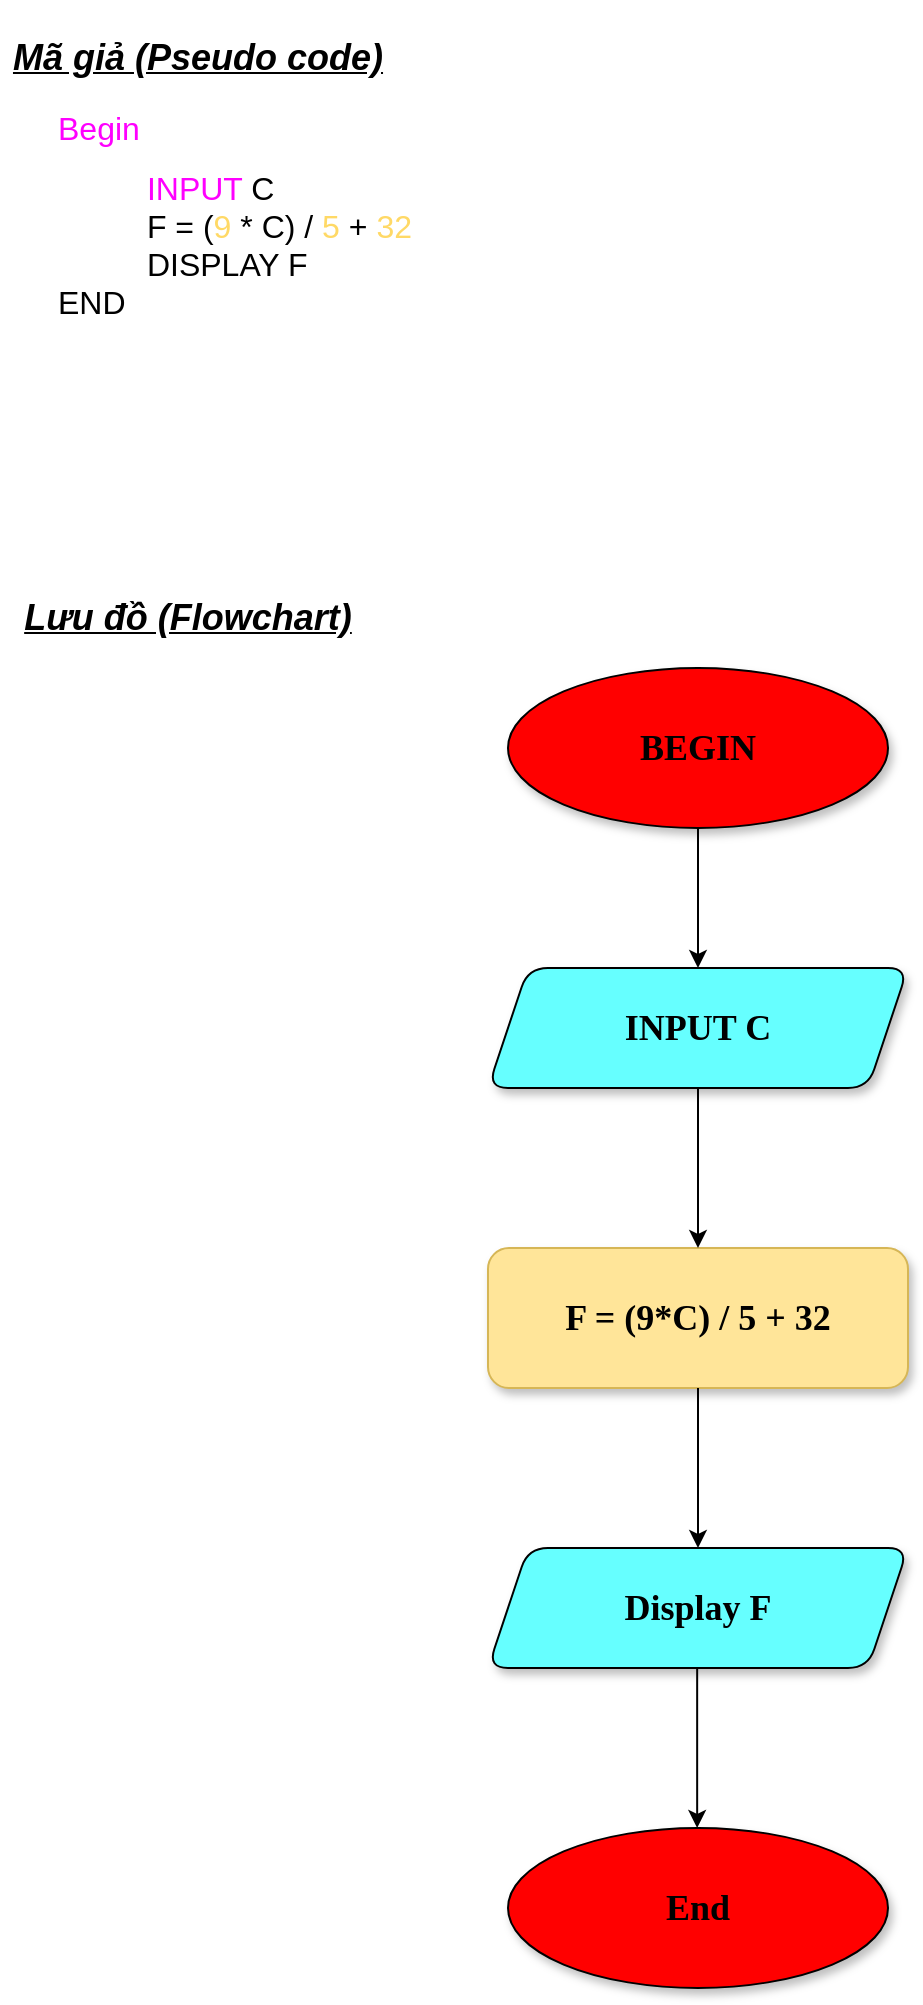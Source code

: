 <mxfile version="14.2.7" type="google"><diagram id="C5RBs43oDa-KdzZeNtuy" name="Page-1"><mxGraphModel dx="1296" dy="685" grid="1" gridSize="10" guides="1" tooltips="1" connect="1" arrows="1" fold="1" page="1" pageScale="1" pageWidth="827" pageHeight="1169" background="#FFFFFF" math="0" shadow="0"><root><mxCell id="WIyWlLk6GJQsqaUBKTNV-0"/><mxCell id="WIyWlLk6GJQsqaUBKTNV-1" parent="WIyWlLk6GJQsqaUBKTNV-0"/><mxCell id="xuPm0oNn89jRGBmPGoc1-0" value="" style="ellipse;whiteSpace=wrap;html=1;fillColor=#FF0000;shadow=1;sketch=0;" vertex="1" parent="WIyWlLk6GJQsqaUBKTNV-1"><mxGeometry x="270" y="340" width="190" height="80" as="geometry"/></mxCell><mxCell id="xuPm0oNn89jRGBmPGoc1-1" value="&lt;h2&gt;&lt;font face=&quot;Times New Roman&quot;&gt;BEGIN&lt;/font&gt;&lt;/h2&gt;" style="text;html=1;strokeColor=none;fillColor=none;align=center;verticalAlign=middle;whiteSpace=wrap;rounded=0;glass=0;" vertex="1" parent="WIyWlLk6GJQsqaUBKTNV-1"><mxGeometry x="290" y="355" width="150" height="50" as="geometry"/></mxCell><mxCell id="xuPm0oNn89jRGBmPGoc1-2" value="" style="shape=parallelogram;perimeter=parallelogramPerimeter;whiteSpace=wrap;html=1;fixedSize=1;fillColor=#66FFFF;sketch=0;rounded=1;shadow=1;" vertex="1" parent="WIyWlLk6GJQsqaUBKTNV-1"><mxGeometry x="260" y="490" width="210" height="60" as="geometry"/></mxCell><mxCell id="xuPm0oNn89jRGBmPGoc1-3" value="&lt;h2&gt;&lt;font face=&quot;Times New Roman&quot;&gt;INPUT C&lt;/font&gt;&lt;/h2&gt;" style="text;html=1;strokeColor=none;fillColor=none;align=center;verticalAlign=middle;whiteSpace=wrap;rounded=0;shadow=1;glass=0;sketch=0;" vertex="1" parent="WIyWlLk6GJQsqaUBKTNV-1"><mxGeometry x="320" y="505" width="90" height="30" as="geometry"/></mxCell><mxCell id="xuPm0oNn89jRGBmPGoc1-4" value="&lt;h2&gt;&lt;font face=&quot;Times New Roman&quot; style=&quot;font-size: 18px&quot;&gt;F = (9*C) / 5 + 32&lt;/font&gt;&lt;/h2&gt;" style="rounded=1;whiteSpace=wrap;html=1;shadow=1;glass=0;sketch=0;strokeColor=#d6b656;fillColor=#FFE599;" vertex="1" parent="WIyWlLk6GJQsqaUBKTNV-1"><mxGeometry x="260" y="630" width="210" height="70" as="geometry"/></mxCell><mxCell id="xuPm0oNn89jRGBmPGoc1-5" value="&lt;h2&gt;&lt;font face=&quot;Times New Roman&quot;&gt;Display F&lt;/font&gt;&lt;/h2&gt;" style="shape=parallelogram;perimeter=parallelogramPerimeter;whiteSpace=wrap;html=1;fixedSize=1;fillColor=#66FFFF;sketch=0;rounded=1;shadow=1;" vertex="1" parent="WIyWlLk6GJQsqaUBKTNV-1"><mxGeometry x="260" y="780" width="210" height="60" as="geometry"/></mxCell><mxCell id="xuPm0oNn89jRGBmPGoc1-6" value="&lt;h2&gt;&lt;font face=&quot;Times New Roman&quot;&gt;End&lt;/font&gt;&lt;/h2&gt;" style="ellipse;whiteSpace=wrap;html=1;fillColor=#FF0000;shadow=1;sketch=0;" vertex="1" parent="WIyWlLk6GJQsqaUBKTNV-1"><mxGeometry x="270" y="920" width="190" height="80" as="geometry"/></mxCell><mxCell id="xuPm0oNn89jRGBmPGoc1-9" value="" style="endArrow=classic;html=1;exitX=0.5;exitY=1;exitDx=0;exitDy=0;entryX=0.5;entryY=0;entryDx=0;entryDy=0;" edge="1" parent="WIyWlLk6GJQsqaUBKTNV-1" source="xuPm0oNn89jRGBmPGoc1-0" target="xuPm0oNn89jRGBmPGoc1-2"><mxGeometry width="50" height="50" relative="1" as="geometry"><mxPoint x="400" y="480" as="sourcePoint"/><mxPoint x="450" y="430" as="targetPoint"/></mxGeometry></mxCell><mxCell id="xuPm0oNn89jRGBmPGoc1-12" value="" style="endArrow=classic;html=1;exitX=0.5;exitY=1;exitDx=0;exitDy=0;sketch=0;entryX=0.5;entryY=0;entryDx=0;entryDy=0;" edge="1" parent="WIyWlLk6GJQsqaUBKTNV-1" source="xuPm0oNn89jRGBmPGoc1-2" target="xuPm0oNn89jRGBmPGoc1-4"><mxGeometry width="50" height="50" relative="1" as="geometry"><mxPoint x="375" y="430" as="sourcePoint"/><mxPoint x="365" y="607" as="targetPoint"/></mxGeometry></mxCell><mxCell id="xuPm0oNn89jRGBmPGoc1-14" value="" style="endArrow=classic;html=1;exitX=0.5;exitY=1;exitDx=0;exitDy=0;sketch=0;entryX=0.5;entryY=0;entryDx=0;entryDy=0;" edge="1" parent="WIyWlLk6GJQsqaUBKTNV-1" source="xuPm0oNn89jRGBmPGoc1-4" target="xuPm0oNn89jRGBmPGoc1-5"><mxGeometry width="50" height="50" relative="1" as="geometry"><mxPoint x="375" y="700" as="sourcePoint"/><mxPoint x="375" y="780" as="targetPoint"/></mxGeometry></mxCell><mxCell id="xuPm0oNn89jRGBmPGoc1-15" value="" style="endArrow=classic;html=1;exitX=0.5;exitY=1;exitDx=0;exitDy=0;sketch=0;entryX=0.5;entryY=0;entryDx=0;entryDy=0;" edge="1" parent="WIyWlLk6GJQsqaUBKTNV-1"><mxGeometry width="50" height="50" relative="1" as="geometry"><mxPoint x="364.58" y="840" as="sourcePoint"/><mxPoint x="364.58" y="920" as="targetPoint"/></mxGeometry></mxCell><mxCell id="xuPm0oNn89jRGBmPGoc1-16" value="&lt;h2&gt;&lt;i&gt;&lt;u&gt;Lưu đồ (Flowchart)&lt;/u&gt;&lt;/i&gt;&lt;/h2&gt;" style="text;html=1;strokeColor=none;fillColor=none;align=center;verticalAlign=middle;whiteSpace=wrap;rounded=0;shadow=1;glass=0;sketch=0;" vertex="1" parent="WIyWlLk6GJQsqaUBKTNV-1"><mxGeometry x="20" y="290" width="180" height="50" as="geometry"/></mxCell><mxCell id="xuPm0oNn89jRGBmPGoc1-18" value="&lt;h2&gt;&lt;i&gt;&lt;u&gt;Mã giả (Pseudo code)&lt;/u&gt;&lt;/i&gt;&lt;/h2&gt;" style="text;html=1;strokeColor=none;fillColor=none;align=center;verticalAlign=middle;whiteSpace=wrap;rounded=0;shadow=1;glass=0;sketch=0;" vertex="1" parent="WIyWlLk6GJQsqaUBKTNV-1"><mxGeometry x="20" y="10" width="190" height="50" as="geometry"/></mxCell><mxCell id="xuPm0oNn89jRGBmPGoc1-30" value="&lt;h1 style=&quot;font-size: 16px&quot;&gt;&lt;span style=&quot;font-weight: normal&quot;&gt;&lt;font style=&quot;font-size: 16px&quot; color=&quot;#ff00ff&quot;&gt;Begin&lt;/font&gt;&lt;/span&gt;&lt;/h1&gt;&lt;div style=&quot;font-size: 16px&quot;&gt;&lt;font style=&quot;font-size: 16px&quot;&gt;&amp;nbsp; &amp;nbsp; &amp;nbsp; &amp;nbsp; &amp;nbsp; &lt;font color=&quot;#ff00ff&quot;&gt;INPUT&lt;/font&gt; C&lt;/font&gt;&lt;/div&gt;&lt;div style=&quot;font-size: 16px&quot;&gt;&lt;font style=&quot;font-size: 16px&quot;&gt;&amp;nbsp; &amp;nbsp; &amp;nbsp; &amp;nbsp; &amp;nbsp; F = (&lt;font color=&quot;#ffd966&quot;&gt;9&lt;/font&gt; * C) / &lt;font color=&quot;#ffd966&quot;&gt;5&lt;/font&gt; + &lt;font color=&quot;#ffd966&quot;&gt;32&lt;/font&gt;&lt;/font&gt;&lt;/div&gt;&lt;div style=&quot;font-size: 16px&quot;&gt;&lt;font style=&quot;font-size: 16px&quot;&gt;&amp;nbsp; &amp;nbsp; &amp;nbsp; &amp;nbsp; &amp;nbsp; DISPLAY F&lt;/font&gt;&lt;/div&gt;&lt;div style=&quot;font-size: 16px&quot;&gt;&lt;font style=&quot;font-size: 16px&quot;&gt;END&lt;/font&gt;&lt;/div&gt;&lt;div style=&quot;font-size: 16px&quot;&gt;&lt;br&gt;&lt;/div&gt;" style="text;html=1;strokeColor=none;fillColor=none;spacing=5;spacingTop=-20;whiteSpace=wrap;overflow=hidden;rounded=0;shadow=1;glass=0;sketch=0;" vertex="1" parent="WIyWlLk6GJQsqaUBKTNV-1"><mxGeometry x="40" y="60" width="210" height="140" as="geometry"/></mxCell></root></mxGraphModel></diagram></mxfile>